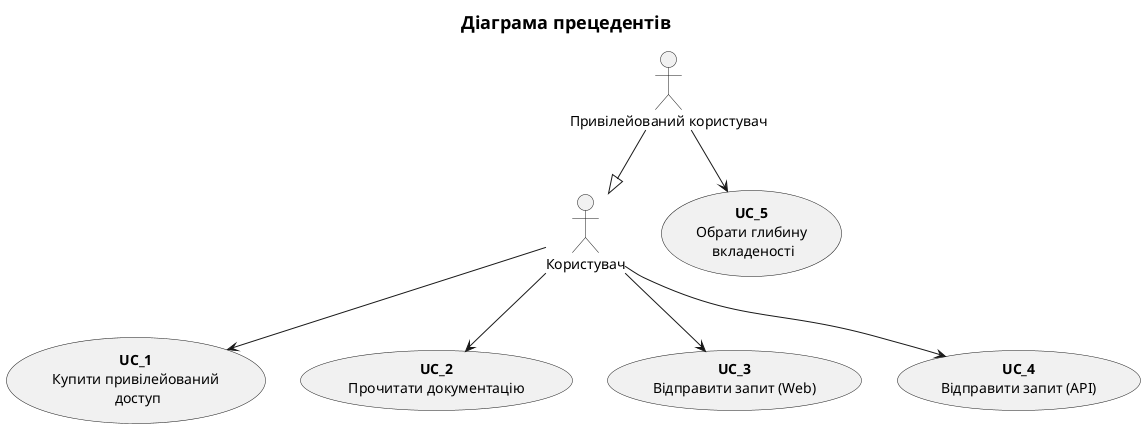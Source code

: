 @startuml
title
<font size=18 color=black>Діаграма прецедентів
end title

actor "Користувач" as User
actor "Привілейований користувач" as superUser

usecase "<b>UC_1</b>\nКупити привілейований\n доступ" as UC_1
usecase "<b>UC_2</b>\nПрочитати документацію" as UC_2
usecase "<b>UC_3</b>\nВідправити запит (Web)" as UC_3
usecase "<b>UC_4</b>\nВідправити запит (API)" as UC_4
usecase "<b>UC_5</b>\nОбрати глибину\n вкладеності" as UC_5

User --> UC_1
User --> UC_2
User --> UC_3
User --> UC_4

superUser --|> User
superUser --> UC_5
@enduml
